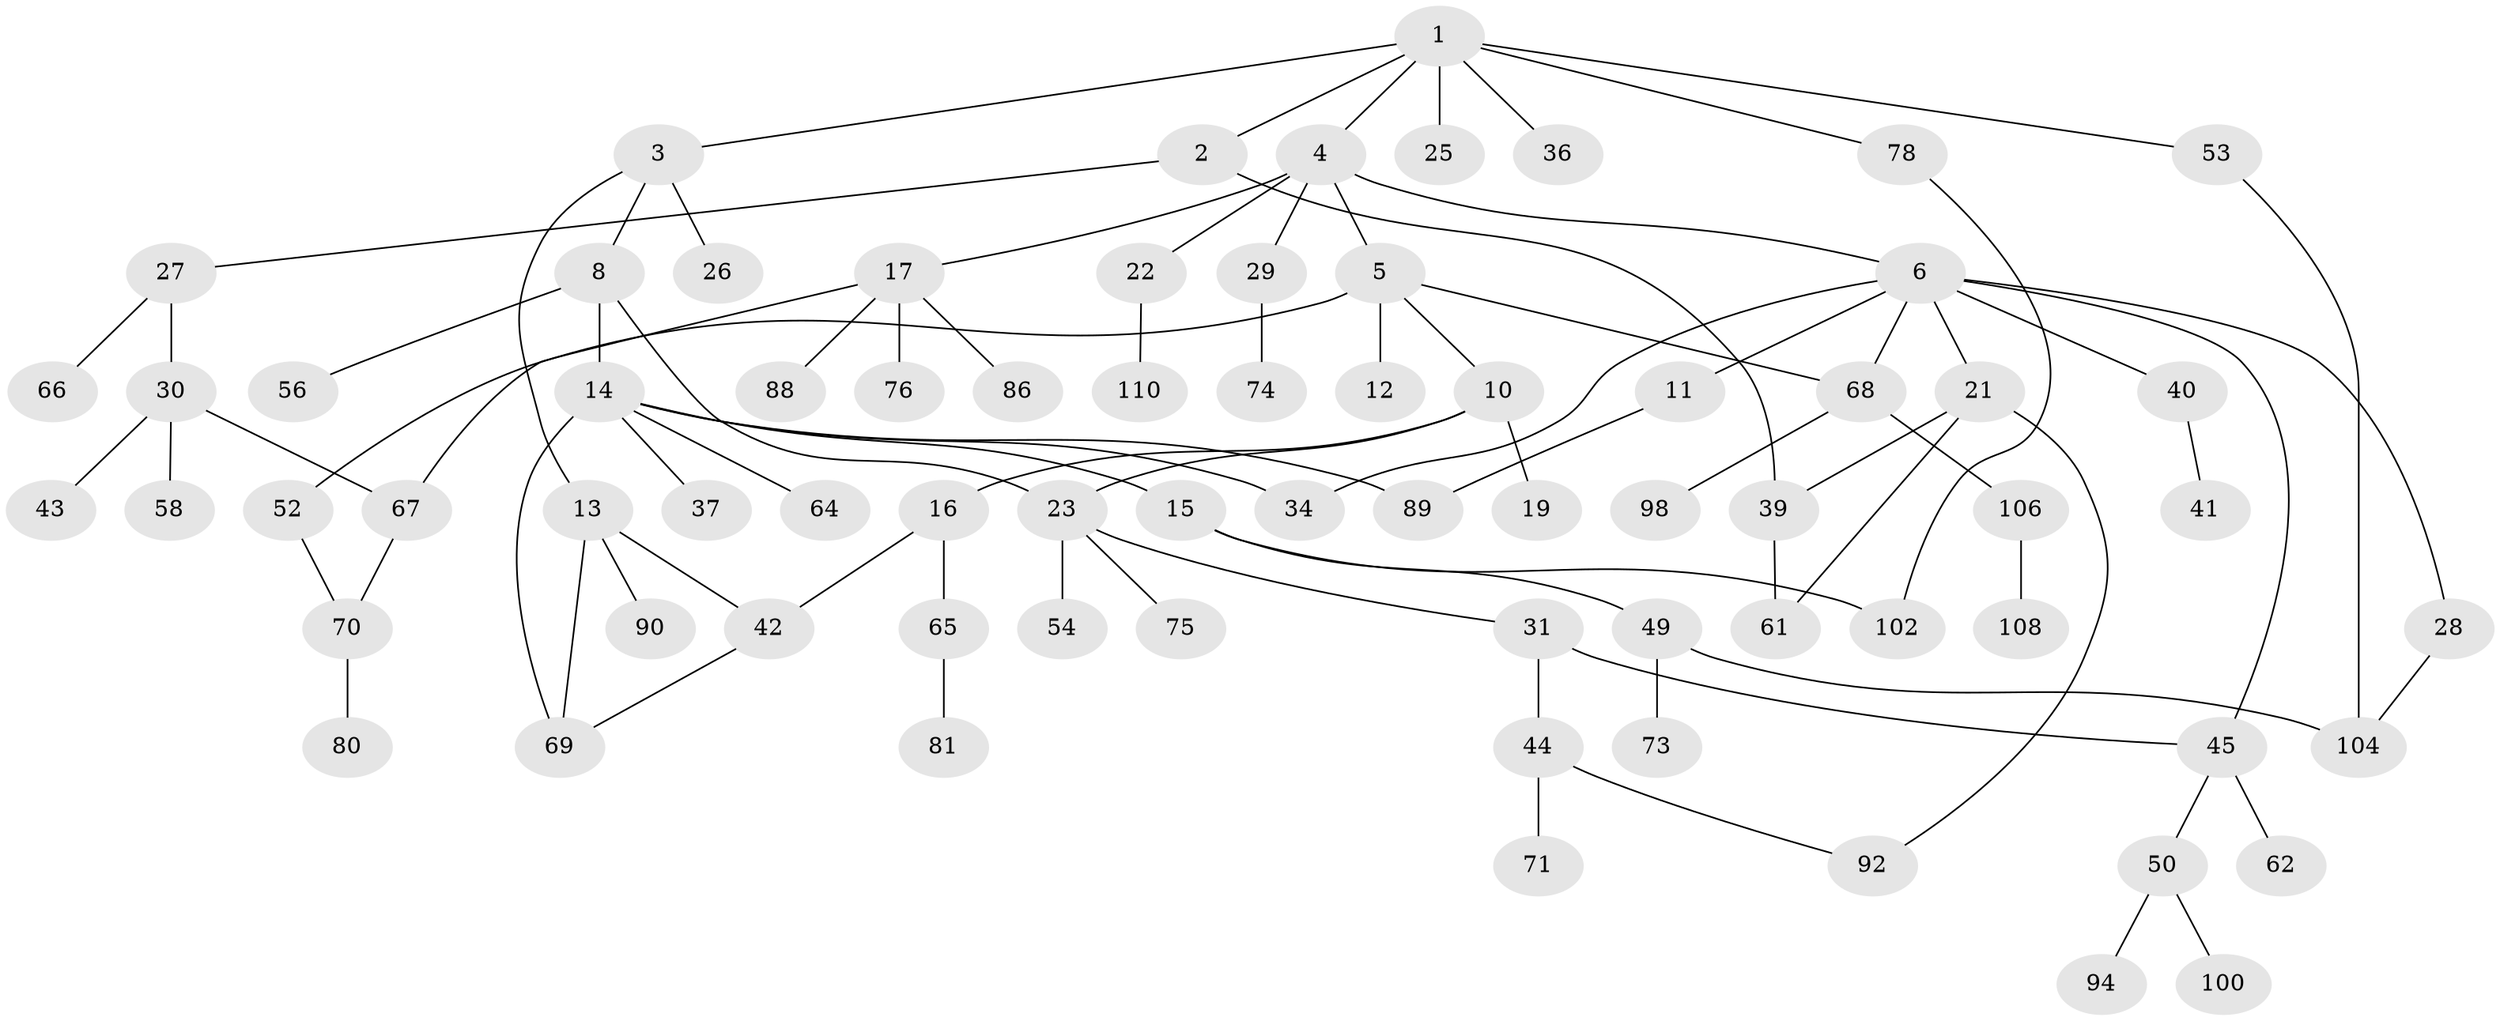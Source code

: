 // original degree distribution, {6: 0.02727272727272727, 3: 0.19090909090909092, 4: 0.1, 5: 0.02727272727272727, 1: 0.35454545454545455, 7: 0.00909090909090909, 2: 0.2909090909090909}
// Generated by graph-tools (version 1.1) at 2025/10/02/27/25 16:10:53]
// undirected, 73 vertices, 88 edges
graph export_dot {
graph [start="1"]
  node [color=gray90,style=filled];
  1 [super="+9"];
  2 [super="+57"];
  3;
  4 [super="+18"];
  5 [super="+24"];
  6 [super="+7"];
  8 [super="+46"];
  10 [super="+47"];
  11 [super="+59"];
  12;
  13 [super="+35"];
  14 [super="+105"];
  15 [super="+107"];
  16 [super="+97"];
  17 [super="+20"];
  19;
  21 [super="+38"];
  22;
  23 [super="+72"];
  25 [super="+33"];
  26 [super="+55"];
  27 [super="+77"];
  28 [super="+84"];
  29;
  30 [super="+32"];
  31 [super="+87"];
  34 [super="+51"];
  36;
  37;
  39 [super="+95"];
  40;
  41;
  42 [super="+99"];
  43;
  44 [super="+48"];
  45 [super="+60"];
  49 [super="+109"];
  50 [super="+82"];
  52;
  53;
  54 [super="+103"];
  56 [super="+83"];
  58;
  61;
  62 [super="+63"];
  64;
  65;
  66;
  67 [super="+79"];
  68 [super="+96"];
  69 [super="+85"];
  70 [super="+101"];
  71;
  73;
  74;
  75;
  76;
  78;
  80;
  81;
  86;
  88;
  89 [super="+91"];
  90;
  92 [super="+93"];
  94;
  98;
  100;
  102;
  104;
  106;
  108;
  110;
  1 -- 2;
  1 -- 3;
  1 -- 4;
  1 -- 53;
  1 -- 78;
  1 -- 36;
  1 -- 25;
  2 -- 27;
  2 -- 39;
  3 -- 8;
  3 -- 13;
  3 -- 26;
  4 -- 5;
  4 -- 6;
  4 -- 17;
  4 -- 22;
  4 -- 29;
  5 -- 10;
  5 -- 12;
  5 -- 52;
  5 -- 68;
  6 -- 28;
  6 -- 34;
  6 -- 40;
  6 -- 11;
  6 -- 68;
  6 -- 21;
  6 -- 45;
  8 -- 14;
  8 -- 23;
  8 -- 56;
  10 -- 16;
  10 -- 19;
  10 -- 23;
  11 -- 89;
  13 -- 42;
  13 -- 90;
  13 -- 69;
  14 -- 15;
  14 -- 37;
  14 -- 64;
  14 -- 69;
  14 -- 89;
  14 -- 34;
  15 -- 49;
  15 -- 102;
  16 -- 65;
  16 -- 42;
  17 -- 67;
  17 -- 76;
  17 -- 86;
  17 -- 88;
  21 -- 39;
  21 -- 61;
  21 -- 92;
  22 -- 110;
  23 -- 31;
  23 -- 54;
  23 -- 75;
  27 -- 30;
  27 -- 66;
  28 -- 104;
  29 -- 74;
  30 -- 67;
  30 -- 58;
  30 -- 43;
  31 -- 44;
  31 -- 45;
  39 -- 61;
  40 -- 41;
  42 -- 69;
  44 -- 71;
  44 -- 92;
  45 -- 50;
  45 -- 62;
  49 -- 73;
  49 -- 104;
  50 -- 94;
  50 -- 100;
  52 -- 70;
  53 -- 104;
  65 -- 81;
  67 -- 70;
  68 -- 98;
  68 -- 106;
  70 -- 80;
  78 -- 102;
  106 -- 108;
}
